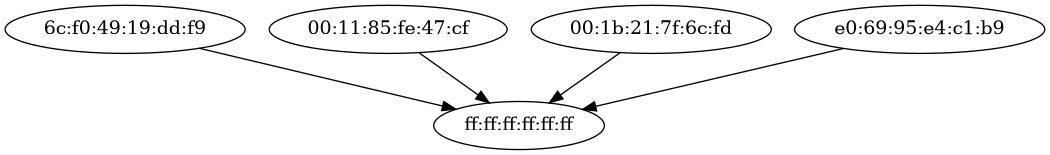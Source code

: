 digraph world {
size="7,7";
	"6c:f0:49:19:dd:f9" -> "ff:ff:ff:ff:ff:ff";
	"00:11:85:fe:47:cf" -> "ff:ff:ff:ff:ff:ff";
	"00:1b:21:7f:6c:fd" -> "ff:ff:ff:ff:ff:ff";
	"e0:69:95:e4:c1:b9" -> "ff:ff:ff:ff:ff:ff";
}
